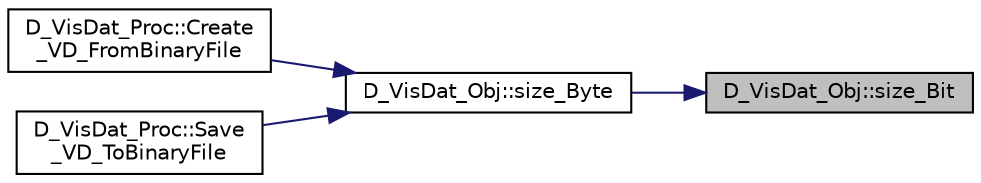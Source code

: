digraph "D_VisDat_Obj::size_Bit"
{
 // LATEX_PDF_SIZE
  edge [fontname="Helvetica",fontsize="10",labelfontname="Helvetica",labelfontsize="10"];
  node [fontname="Helvetica",fontsize="10",shape=record];
  rankdir="RL";
  Node1 [label="D_VisDat_Obj::size_Bit",height=0.2,width=0.4,color="black", fillcolor="grey75", style="filled", fontcolor="black",tooltip=" "];
  Node1 -> Node2 [dir="back",color="midnightblue",fontsize="10",style="solid"];
  Node2 [label="D_VisDat_Obj::size_Byte",height=0.2,width=0.4,color="black", fillcolor="white", style="filled",URL="$class_d___vis_dat___obj.html#a3962cb8ddb9680dddbb7549976d6e99f",tooltip=" "];
  Node2 -> Node3 [dir="back",color="midnightblue",fontsize="10",style="solid"];
  Node3 [label="D_VisDat_Proc::Create\l_VD_FromBinaryFile",height=0.2,width=0.4,color="black", fillcolor="white", style="filled",URL="$class_d___vis_dat___proc.html#a6e2e483da37f26176df1b191e37b0064",tooltip=" "];
  Node2 -> Node4 [dir="back",color="midnightblue",fontsize="10",style="solid"];
  Node4 [label="D_VisDat_Proc::Save\l_VD_ToBinaryFile",height=0.2,width=0.4,color="black", fillcolor="white", style="filled",URL="$class_d___vis_dat___proc.html#ab065595c5ee40ec19d32c1cf0d2a1404",tooltip=" "];
}
